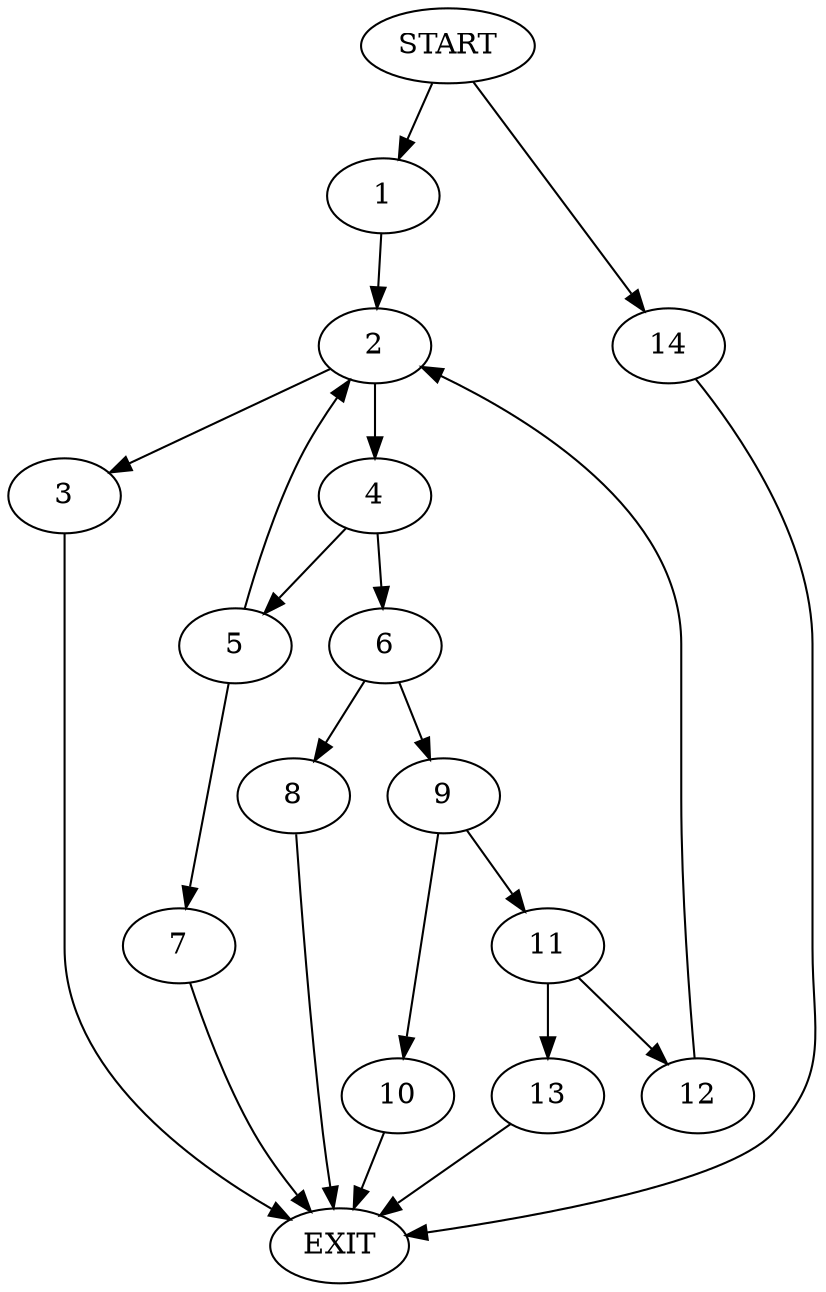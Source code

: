 digraph {
0 [label="START"]
15 [label="EXIT"]
0 -> 1
1 -> 2
2 -> 3
2 -> 4
3 -> 15
4 -> 5
4 -> 6
5 -> 2
5 -> 7
6 -> 8
6 -> 9
7 -> 15
9 -> 10
9 -> 11
8 -> 15
10 -> 15
11 -> 12
11 -> 13
13 -> 15
12 -> 2
0 -> 14
14 -> 15
}
